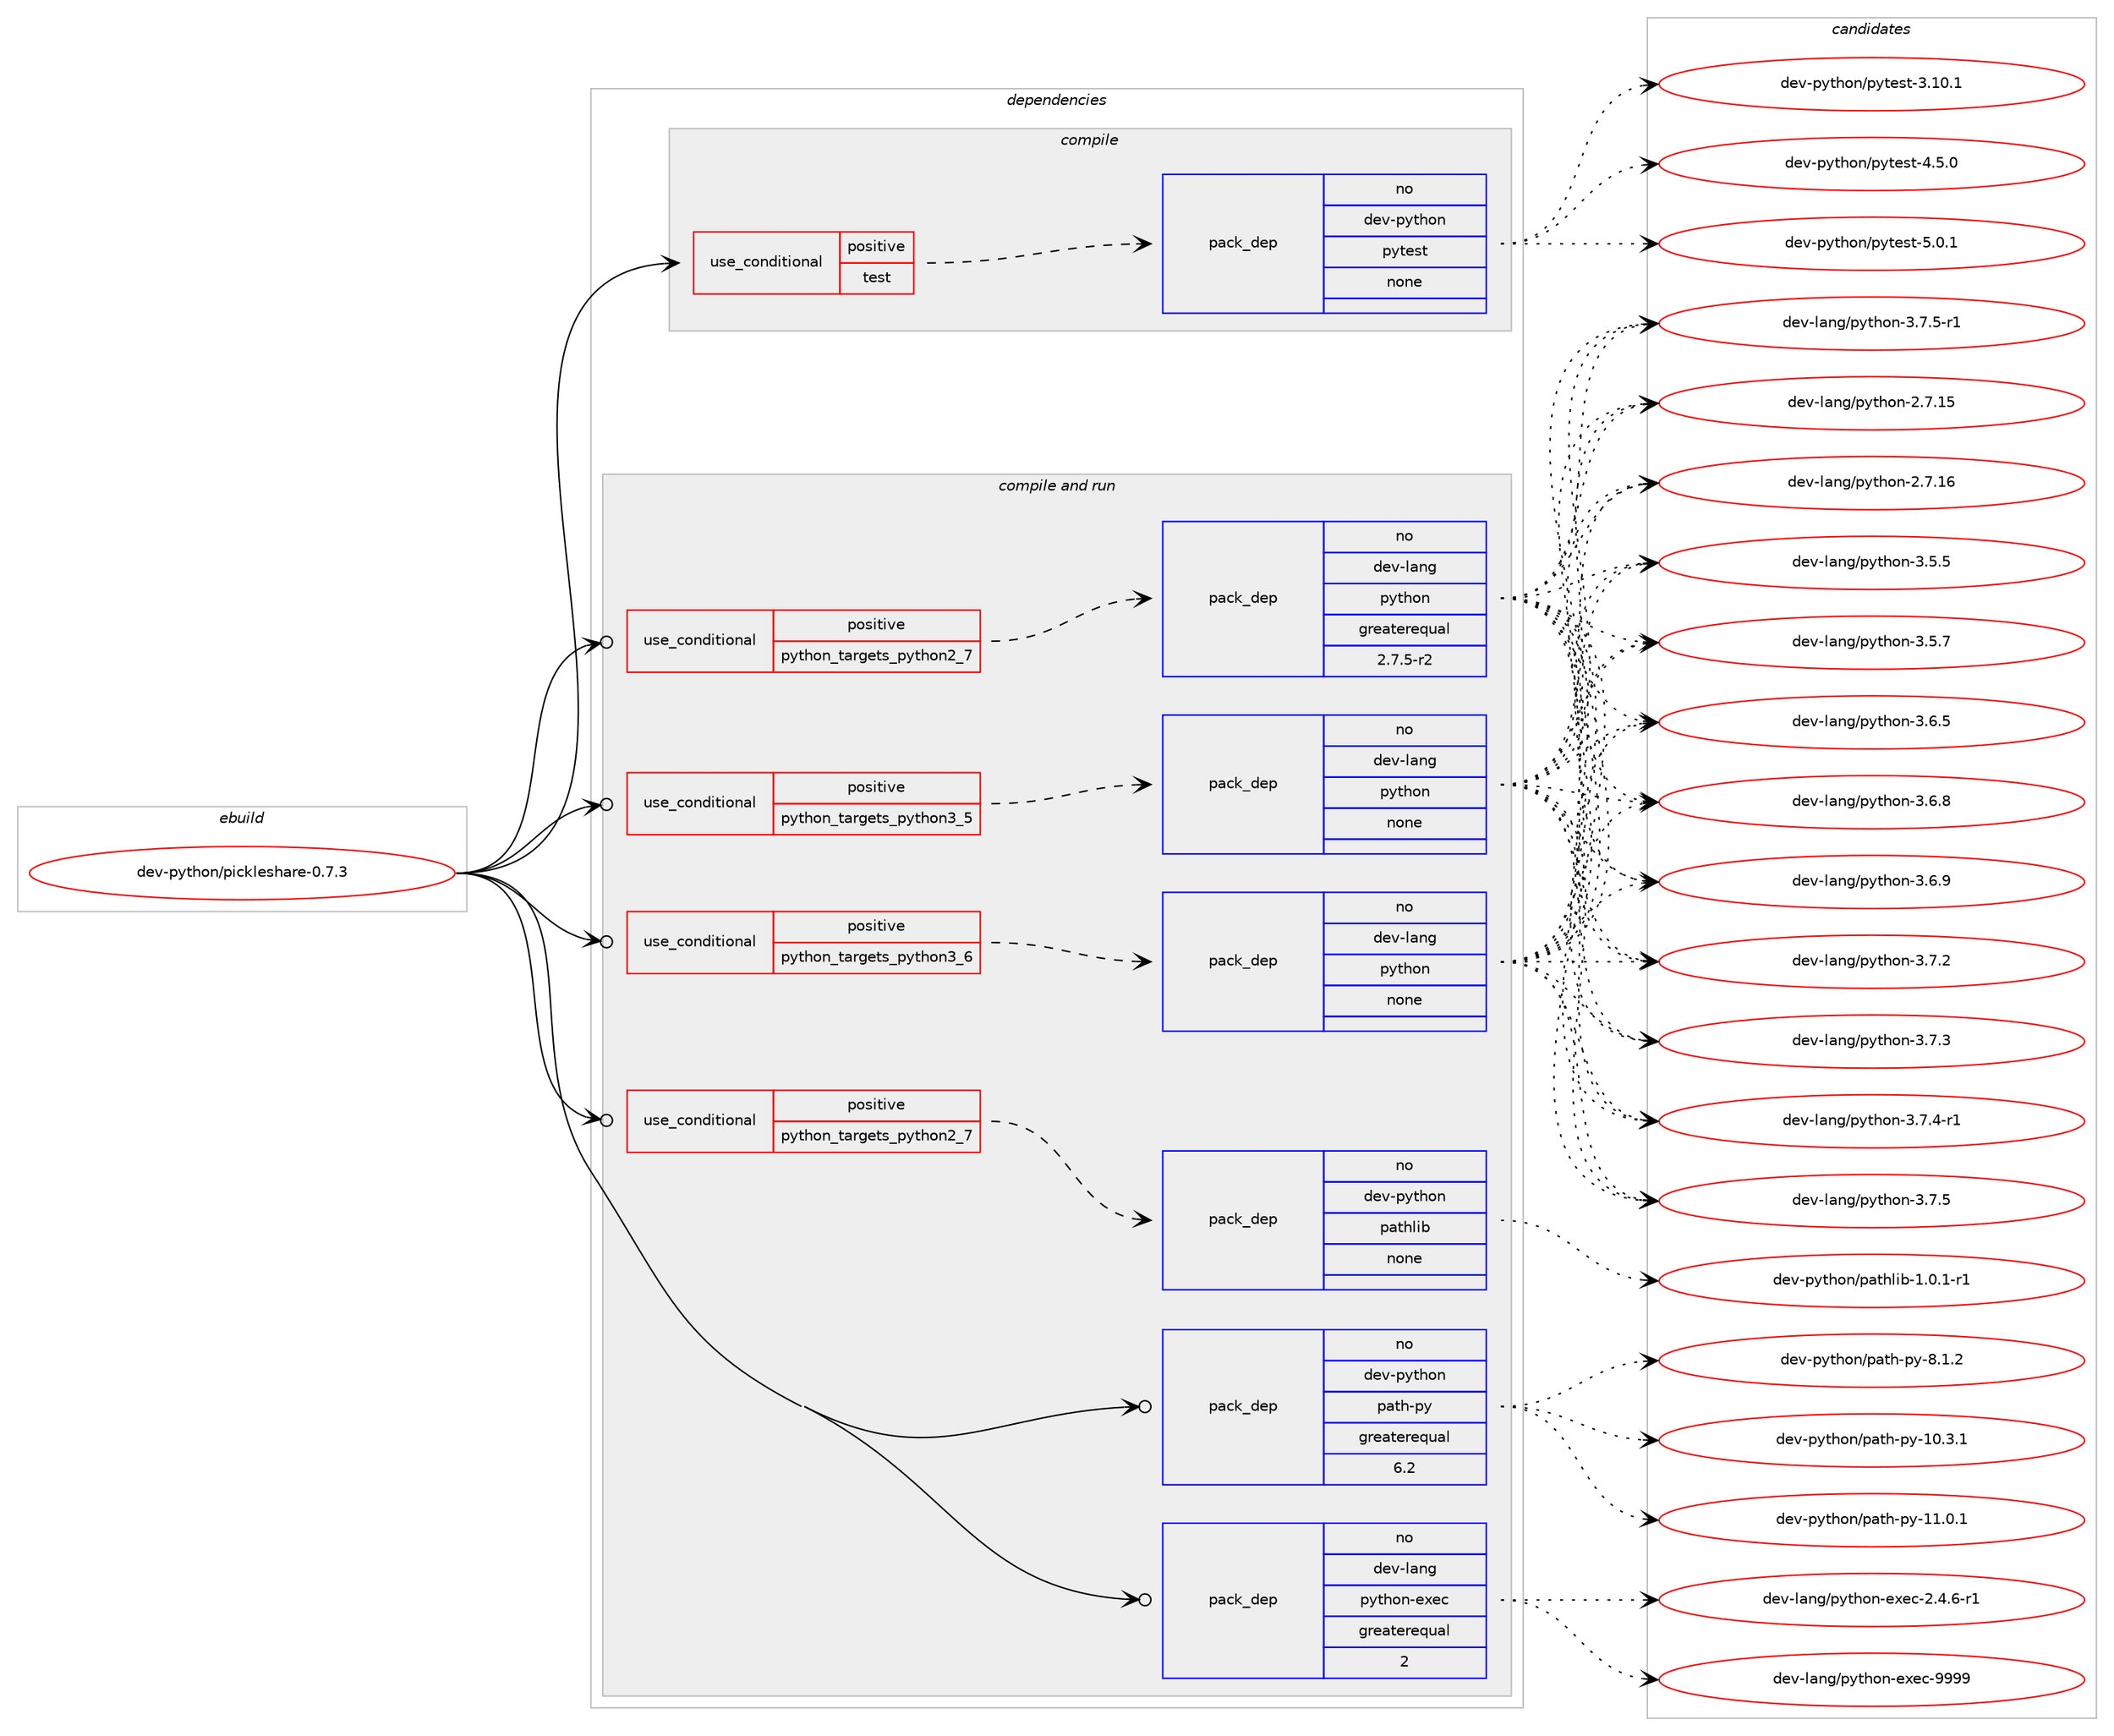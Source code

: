 digraph prolog {

# *************
# Graph options
# *************

newrank=true;
concentrate=true;
compound=true;
graph [rankdir=LR,fontname=Helvetica,fontsize=10,ranksep=1.5];#, ranksep=2.5, nodesep=0.2];
edge  [arrowhead=vee];
node  [fontname=Helvetica,fontsize=10];

# **********
# The ebuild
# **********

subgraph cluster_leftcol {
color=gray;
rank=same;
label=<<i>ebuild</i>>;
id [label="dev-python/pickleshare-0.7.3", color=red, width=4, href="../dev-python/pickleshare-0.7.3.svg"];
}

# ****************
# The dependencies
# ****************

subgraph cluster_midcol {
color=gray;
label=<<i>dependencies</i>>;
subgraph cluster_compile {
fillcolor="#eeeeee";
style=filled;
label=<<i>compile</i>>;
subgraph cond144439 {
dependency621796 [label=<<TABLE BORDER="0" CELLBORDER="1" CELLSPACING="0" CELLPADDING="4"><TR><TD ROWSPAN="3" CELLPADDING="10">use_conditional</TD></TR><TR><TD>positive</TD></TR><TR><TD>test</TD></TR></TABLE>>, shape=none, color=red];
subgraph pack465517 {
dependency621797 [label=<<TABLE BORDER="0" CELLBORDER="1" CELLSPACING="0" CELLPADDING="4" WIDTH="220"><TR><TD ROWSPAN="6" CELLPADDING="30">pack_dep</TD></TR><TR><TD WIDTH="110">no</TD></TR><TR><TD>dev-python</TD></TR><TR><TD>pytest</TD></TR><TR><TD>none</TD></TR><TR><TD></TD></TR></TABLE>>, shape=none, color=blue];
}
dependency621796:e -> dependency621797:w [weight=20,style="dashed",arrowhead="vee"];
}
id:e -> dependency621796:w [weight=20,style="solid",arrowhead="vee"];
}
subgraph cluster_compileandrun {
fillcolor="#eeeeee";
style=filled;
label=<<i>compile and run</i>>;
subgraph cond144440 {
dependency621798 [label=<<TABLE BORDER="0" CELLBORDER="1" CELLSPACING="0" CELLPADDING="4"><TR><TD ROWSPAN="3" CELLPADDING="10">use_conditional</TD></TR><TR><TD>positive</TD></TR><TR><TD>python_targets_python2_7</TD></TR></TABLE>>, shape=none, color=red];
subgraph pack465518 {
dependency621799 [label=<<TABLE BORDER="0" CELLBORDER="1" CELLSPACING="0" CELLPADDING="4" WIDTH="220"><TR><TD ROWSPAN="6" CELLPADDING="30">pack_dep</TD></TR><TR><TD WIDTH="110">no</TD></TR><TR><TD>dev-lang</TD></TR><TR><TD>python</TD></TR><TR><TD>greaterequal</TD></TR><TR><TD>2.7.5-r2</TD></TR></TABLE>>, shape=none, color=blue];
}
dependency621798:e -> dependency621799:w [weight=20,style="dashed",arrowhead="vee"];
}
id:e -> dependency621798:w [weight=20,style="solid",arrowhead="odotvee"];
subgraph cond144441 {
dependency621800 [label=<<TABLE BORDER="0" CELLBORDER="1" CELLSPACING="0" CELLPADDING="4"><TR><TD ROWSPAN="3" CELLPADDING="10">use_conditional</TD></TR><TR><TD>positive</TD></TR><TR><TD>python_targets_python2_7</TD></TR></TABLE>>, shape=none, color=red];
subgraph pack465519 {
dependency621801 [label=<<TABLE BORDER="0" CELLBORDER="1" CELLSPACING="0" CELLPADDING="4" WIDTH="220"><TR><TD ROWSPAN="6" CELLPADDING="30">pack_dep</TD></TR><TR><TD WIDTH="110">no</TD></TR><TR><TD>dev-python</TD></TR><TR><TD>pathlib</TD></TR><TR><TD>none</TD></TR><TR><TD></TD></TR></TABLE>>, shape=none, color=blue];
}
dependency621800:e -> dependency621801:w [weight=20,style="dashed",arrowhead="vee"];
}
id:e -> dependency621800:w [weight=20,style="solid",arrowhead="odotvee"];
subgraph cond144442 {
dependency621802 [label=<<TABLE BORDER="0" CELLBORDER="1" CELLSPACING="0" CELLPADDING="4"><TR><TD ROWSPAN="3" CELLPADDING="10">use_conditional</TD></TR><TR><TD>positive</TD></TR><TR><TD>python_targets_python3_5</TD></TR></TABLE>>, shape=none, color=red];
subgraph pack465520 {
dependency621803 [label=<<TABLE BORDER="0" CELLBORDER="1" CELLSPACING="0" CELLPADDING="4" WIDTH="220"><TR><TD ROWSPAN="6" CELLPADDING="30">pack_dep</TD></TR><TR><TD WIDTH="110">no</TD></TR><TR><TD>dev-lang</TD></TR><TR><TD>python</TD></TR><TR><TD>none</TD></TR><TR><TD></TD></TR></TABLE>>, shape=none, color=blue];
}
dependency621802:e -> dependency621803:w [weight=20,style="dashed",arrowhead="vee"];
}
id:e -> dependency621802:w [weight=20,style="solid",arrowhead="odotvee"];
subgraph cond144443 {
dependency621804 [label=<<TABLE BORDER="0" CELLBORDER="1" CELLSPACING="0" CELLPADDING="4"><TR><TD ROWSPAN="3" CELLPADDING="10">use_conditional</TD></TR><TR><TD>positive</TD></TR><TR><TD>python_targets_python3_6</TD></TR></TABLE>>, shape=none, color=red];
subgraph pack465521 {
dependency621805 [label=<<TABLE BORDER="0" CELLBORDER="1" CELLSPACING="0" CELLPADDING="4" WIDTH="220"><TR><TD ROWSPAN="6" CELLPADDING="30">pack_dep</TD></TR><TR><TD WIDTH="110">no</TD></TR><TR><TD>dev-lang</TD></TR><TR><TD>python</TD></TR><TR><TD>none</TD></TR><TR><TD></TD></TR></TABLE>>, shape=none, color=blue];
}
dependency621804:e -> dependency621805:w [weight=20,style="dashed",arrowhead="vee"];
}
id:e -> dependency621804:w [weight=20,style="solid",arrowhead="odotvee"];
subgraph pack465522 {
dependency621806 [label=<<TABLE BORDER="0" CELLBORDER="1" CELLSPACING="0" CELLPADDING="4" WIDTH="220"><TR><TD ROWSPAN="6" CELLPADDING="30">pack_dep</TD></TR><TR><TD WIDTH="110">no</TD></TR><TR><TD>dev-lang</TD></TR><TR><TD>python-exec</TD></TR><TR><TD>greaterequal</TD></TR><TR><TD>2</TD></TR></TABLE>>, shape=none, color=blue];
}
id:e -> dependency621806:w [weight=20,style="solid",arrowhead="odotvee"];
subgraph pack465523 {
dependency621807 [label=<<TABLE BORDER="0" CELLBORDER="1" CELLSPACING="0" CELLPADDING="4" WIDTH="220"><TR><TD ROWSPAN="6" CELLPADDING="30">pack_dep</TD></TR><TR><TD WIDTH="110">no</TD></TR><TR><TD>dev-python</TD></TR><TR><TD>path-py</TD></TR><TR><TD>greaterequal</TD></TR><TR><TD>6.2</TD></TR></TABLE>>, shape=none, color=blue];
}
id:e -> dependency621807:w [weight=20,style="solid",arrowhead="odotvee"];
}
subgraph cluster_run {
fillcolor="#eeeeee";
style=filled;
label=<<i>run</i>>;
}
}

# **************
# The candidates
# **************

subgraph cluster_choices {
rank=same;
color=gray;
label=<<i>candidates</i>>;

subgraph choice465517 {
color=black;
nodesep=1;
choice100101118451121211161041111104711212111610111511645514649484649 [label="dev-python/pytest-3.10.1", color=red, width=4,href="../dev-python/pytest-3.10.1.svg"];
choice1001011184511212111610411111047112121116101115116455246534648 [label="dev-python/pytest-4.5.0", color=red, width=4,href="../dev-python/pytest-4.5.0.svg"];
choice1001011184511212111610411111047112121116101115116455346484649 [label="dev-python/pytest-5.0.1", color=red, width=4,href="../dev-python/pytest-5.0.1.svg"];
dependency621797:e -> choice100101118451121211161041111104711212111610111511645514649484649:w [style=dotted,weight="100"];
dependency621797:e -> choice1001011184511212111610411111047112121116101115116455246534648:w [style=dotted,weight="100"];
dependency621797:e -> choice1001011184511212111610411111047112121116101115116455346484649:w [style=dotted,weight="100"];
}
subgraph choice465518 {
color=black;
nodesep=1;
choice10010111845108971101034711212111610411111045504655464953 [label="dev-lang/python-2.7.15", color=red, width=4,href="../dev-lang/python-2.7.15.svg"];
choice10010111845108971101034711212111610411111045504655464954 [label="dev-lang/python-2.7.16", color=red, width=4,href="../dev-lang/python-2.7.16.svg"];
choice100101118451089711010347112121116104111110455146534653 [label="dev-lang/python-3.5.5", color=red, width=4,href="../dev-lang/python-3.5.5.svg"];
choice100101118451089711010347112121116104111110455146534655 [label="dev-lang/python-3.5.7", color=red, width=4,href="../dev-lang/python-3.5.7.svg"];
choice100101118451089711010347112121116104111110455146544653 [label="dev-lang/python-3.6.5", color=red, width=4,href="../dev-lang/python-3.6.5.svg"];
choice100101118451089711010347112121116104111110455146544656 [label="dev-lang/python-3.6.8", color=red, width=4,href="../dev-lang/python-3.6.8.svg"];
choice100101118451089711010347112121116104111110455146544657 [label="dev-lang/python-3.6.9", color=red, width=4,href="../dev-lang/python-3.6.9.svg"];
choice100101118451089711010347112121116104111110455146554650 [label="dev-lang/python-3.7.2", color=red, width=4,href="../dev-lang/python-3.7.2.svg"];
choice100101118451089711010347112121116104111110455146554651 [label="dev-lang/python-3.7.3", color=red, width=4,href="../dev-lang/python-3.7.3.svg"];
choice1001011184510897110103471121211161041111104551465546524511449 [label="dev-lang/python-3.7.4-r1", color=red, width=4,href="../dev-lang/python-3.7.4-r1.svg"];
choice100101118451089711010347112121116104111110455146554653 [label="dev-lang/python-3.7.5", color=red, width=4,href="../dev-lang/python-3.7.5.svg"];
choice1001011184510897110103471121211161041111104551465546534511449 [label="dev-lang/python-3.7.5-r1", color=red, width=4,href="../dev-lang/python-3.7.5-r1.svg"];
dependency621799:e -> choice10010111845108971101034711212111610411111045504655464953:w [style=dotted,weight="100"];
dependency621799:e -> choice10010111845108971101034711212111610411111045504655464954:w [style=dotted,weight="100"];
dependency621799:e -> choice100101118451089711010347112121116104111110455146534653:w [style=dotted,weight="100"];
dependency621799:e -> choice100101118451089711010347112121116104111110455146534655:w [style=dotted,weight="100"];
dependency621799:e -> choice100101118451089711010347112121116104111110455146544653:w [style=dotted,weight="100"];
dependency621799:e -> choice100101118451089711010347112121116104111110455146544656:w [style=dotted,weight="100"];
dependency621799:e -> choice100101118451089711010347112121116104111110455146544657:w [style=dotted,weight="100"];
dependency621799:e -> choice100101118451089711010347112121116104111110455146554650:w [style=dotted,weight="100"];
dependency621799:e -> choice100101118451089711010347112121116104111110455146554651:w [style=dotted,weight="100"];
dependency621799:e -> choice1001011184510897110103471121211161041111104551465546524511449:w [style=dotted,weight="100"];
dependency621799:e -> choice100101118451089711010347112121116104111110455146554653:w [style=dotted,weight="100"];
dependency621799:e -> choice1001011184510897110103471121211161041111104551465546534511449:w [style=dotted,weight="100"];
}
subgraph choice465519 {
color=black;
nodesep=1;
choice100101118451121211161041111104711297116104108105984549464846494511449 [label="dev-python/pathlib-1.0.1-r1", color=red, width=4,href="../dev-python/pathlib-1.0.1-r1.svg"];
dependency621801:e -> choice100101118451121211161041111104711297116104108105984549464846494511449:w [style=dotted,weight="100"];
}
subgraph choice465520 {
color=black;
nodesep=1;
choice10010111845108971101034711212111610411111045504655464953 [label="dev-lang/python-2.7.15", color=red, width=4,href="../dev-lang/python-2.7.15.svg"];
choice10010111845108971101034711212111610411111045504655464954 [label="dev-lang/python-2.7.16", color=red, width=4,href="../dev-lang/python-2.7.16.svg"];
choice100101118451089711010347112121116104111110455146534653 [label="dev-lang/python-3.5.5", color=red, width=4,href="../dev-lang/python-3.5.5.svg"];
choice100101118451089711010347112121116104111110455146534655 [label="dev-lang/python-3.5.7", color=red, width=4,href="../dev-lang/python-3.5.7.svg"];
choice100101118451089711010347112121116104111110455146544653 [label="dev-lang/python-3.6.5", color=red, width=4,href="../dev-lang/python-3.6.5.svg"];
choice100101118451089711010347112121116104111110455146544656 [label="dev-lang/python-3.6.8", color=red, width=4,href="../dev-lang/python-3.6.8.svg"];
choice100101118451089711010347112121116104111110455146544657 [label="dev-lang/python-3.6.9", color=red, width=4,href="../dev-lang/python-3.6.9.svg"];
choice100101118451089711010347112121116104111110455146554650 [label="dev-lang/python-3.7.2", color=red, width=4,href="../dev-lang/python-3.7.2.svg"];
choice100101118451089711010347112121116104111110455146554651 [label="dev-lang/python-3.7.3", color=red, width=4,href="../dev-lang/python-3.7.3.svg"];
choice1001011184510897110103471121211161041111104551465546524511449 [label="dev-lang/python-3.7.4-r1", color=red, width=4,href="../dev-lang/python-3.7.4-r1.svg"];
choice100101118451089711010347112121116104111110455146554653 [label="dev-lang/python-3.7.5", color=red, width=4,href="../dev-lang/python-3.7.5.svg"];
choice1001011184510897110103471121211161041111104551465546534511449 [label="dev-lang/python-3.7.5-r1", color=red, width=4,href="../dev-lang/python-3.7.5-r1.svg"];
dependency621803:e -> choice10010111845108971101034711212111610411111045504655464953:w [style=dotted,weight="100"];
dependency621803:e -> choice10010111845108971101034711212111610411111045504655464954:w [style=dotted,weight="100"];
dependency621803:e -> choice100101118451089711010347112121116104111110455146534653:w [style=dotted,weight="100"];
dependency621803:e -> choice100101118451089711010347112121116104111110455146534655:w [style=dotted,weight="100"];
dependency621803:e -> choice100101118451089711010347112121116104111110455146544653:w [style=dotted,weight="100"];
dependency621803:e -> choice100101118451089711010347112121116104111110455146544656:w [style=dotted,weight="100"];
dependency621803:e -> choice100101118451089711010347112121116104111110455146544657:w [style=dotted,weight="100"];
dependency621803:e -> choice100101118451089711010347112121116104111110455146554650:w [style=dotted,weight="100"];
dependency621803:e -> choice100101118451089711010347112121116104111110455146554651:w [style=dotted,weight="100"];
dependency621803:e -> choice1001011184510897110103471121211161041111104551465546524511449:w [style=dotted,weight="100"];
dependency621803:e -> choice100101118451089711010347112121116104111110455146554653:w [style=dotted,weight="100"];
dependency621803:e -> choice1001011184510897110103471121211161041111104551465546534511449:w [style=dotted,weight="100"];
}
subgraph choice465521 {
color=black;
nodesep=1;
choice10010111845108971101034711212111610411111045504655464953 [label="dev-lang/python-2.7.15", color=red, width=4,href="../dev-lang/python-2.7.15.svg"];
choice10010111845108971101034711212111610411111045504655464954 [label="dev-lang/python-2.7.16", color=red, width=4,href="../dev-lang/python-2.7.16.svg"];
choice100101118451089711010347112121116104111110455146534653 [label="dev-lang/python-3.5.5", color=red, width=4,href="../dev-lang/python-3.5.5.svg"];
choice100101118451089711010347112121116104111110455146534655 [label="dev-lang/python-3.5.7", color=red, width=4,href="../dev-lang/python-3.5.7.svg"];
choice100101118451089711010347112121116104111110455146544653 [label="dev-lang/python-3.6.5", color=red, width=4,href="../dev-lang/python-3.6.5.svg"];
choice100101118451089711010347112121116104111110455146544656 [label="dev-lang/python-3.6.8", color=red, width=4,href="../dev-lang/python-3.6.8.svg"];
choice100101118451089711010347112121116104111110455146544657 [label="dev-lang/python-3.6.9", color=red, width=4,href="../dev-lang/python-3.6.9.svg"];
choice100101118451089711010347112121116104111110455146554650 [label="dev-lang/python-3.7.2", color=red, width=4,href="../dev-lang/python-3.7.2.svg"];
choice100101118451089711010347112121116104111110455146554651 [label="dev-lang/python-3.7.3", color=red, width=4,href="../dev-lang/python-3.7.3.svg"];
choice1001011184510897110103471121211161041111104551465546524511449 [label="dev-lang/python-3.7.4-r1", color=red, width=4,href="../dev-lang/python-3.7.4-r1.svg"];
choice100101118451089711010347112121116104111110455146554653 [label="dev-lang/python-3.7.5", color=red, width=4,href="../dev-lang/python-3.7.5.svg"];
choice1001011184510897110103471121211161041111104551465546534511449 [label="dev-lang/python-3.7.5-r1", color=red, width=4,href="../dev-lang/python-3.7.5-r1.svg"];
dependency621805:e -> choice10010111845108971101034711212111610411111045504655464953:w [style=dotted,weight="100"];
dependency621805:e -> choice10010111845108971101034711212111610411111045504655464954:w [style=dotted,weight="100"];
dependency621805:e -> choice100101118451089711010347112121116104111110455146534653:w [style=dotted,weight="100"];
dependency621805:e -> choice100101118451089711010347112121116104111110455146534655:w [style=dotted,weight="100"];
dependency621805:e -> choice100101118451089711010347112121116104111110455146544653:w [style=dotted,weight="100"];
dependency621805:e -> choice100101118451089711010347112121116104111110455146544656:w [style=dotted,weight="100"];
dependency621805:e -> choice100101118451089711010347112121116104111110455146544657:w [style=dotted,weight="100"];
dependency621805:e -> choice100101118451089711010347112121116104111110455146554650:w [style=dotted,weight="100"];
dependency621805:e -> choice100101118451089711010347112121116104111110455146554651:w [style=dotted,weight="100"];
dependency621805:e -> choice1001011184510897110103471121211161041111104551465546524511449:w [style=dotted,weight="100"];
dependency621805:e -> choice100101118451089711010347112121116104111110455146554653:w [style=dotted,weight="100"];
dependency621805:e -> choice1001011184510897110103471121211161041111104551465546534511449:w [style=dotted,weight="100"];
}
subgraph choice465522 {
color=black;
nodesep=1;
choice10010111845108971101034711212111610411111045101120101994550465246544511449 [label="dev-lang/python-exec-2.4.6-r1", color=red, width=4,href="../dev-lang/python-exec-2.4.6-r1.svg"];
choice10010111845108971101034711212111610411111045101120101994557575757 [label="dev-lang/python-exec-9999", color=red, width=4,href="../dev-lang/python-exec-9999.svg"];
dependency621806:e -> choice10010111845108971101034711212111610411111045101120101994550465246544511449:w [style=dotted,weight="100"];
dependency621806:e -> choice10010111845108971101034711212111610411111045101120101994557575757:w [style=dotted,weight="100"];
}
subgraph choice465523 {
color=black;
nodesep=1;
choice1001011184511212111610411111047112971161044511212145494846514649 [label="dev-python/path-py-10.3.1", color=red, width=4,href="../dev-python/path-py-10.3.1.svg"];
choice1001011184511212111610411111047112971161044511212145494946484649 [label="dev-python/path-py-11.0.1", color=red, width=4,href="../dev-python/path-py-11.0.1.svg"];
choice10010111845112121116104111110471129711610445112121455646494650 [label="dev-python/path-py-8.1.2", color=red, width=4,href="../dev-python/path-py-8.1.2.svg"];
dependency621807:e -> choice1001011184511212111610411111047112971161044511212145494846514649:w [style=dotted,weight="100"];
dependency621807:e -> choice1001011184511212111610411111047112971161044511212145494946484649:w [style=dotted,weight="100"];
dependency621807:e -> choice10010111845112121116104111110471129711610445112121455646494650:w [style=dotted,weight="100"];
}
}

}
